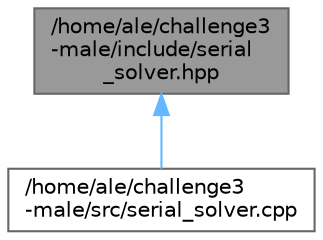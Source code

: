 digraph "/home/ale/challenge3-male/include/serial_solver.hpp"
{
 // LATEX_PDF_SIZE
  bgcolor="transparent";
  edge [fontname=Helvetica,fontsize=10,labelfontname=Helvetica,labelfontsize=10];
  node [fontname=Helvetica,fontsize=10,shape=box,height=0.2,width=0.4];
  Node1 [id="Node000001",label="/home/ale/challenge3\l-male/include/serial\l_solver.hpp",height=0.2,width=0.4,color="gray40", fillcolor="grey60", style="filled", fontcolor="black",tooltip="Header file for the SerialSolver class."];
  Node1 -> Node2 [id="edge1_Node000001_Node000002",dir="back",color="steelblue1",style="solid",tooltip=" "];
  Node2 [id="Node000002",label="/home/ale/challenge3\l-male/src/serial_solver.cpp",height=0.2,width=0.4,color="grey40", fillcolor="white", style="filled",URL="$serial__solver_8cpp.html",tooltip="This file contains the implementation of the SerialSolver class."];
}
